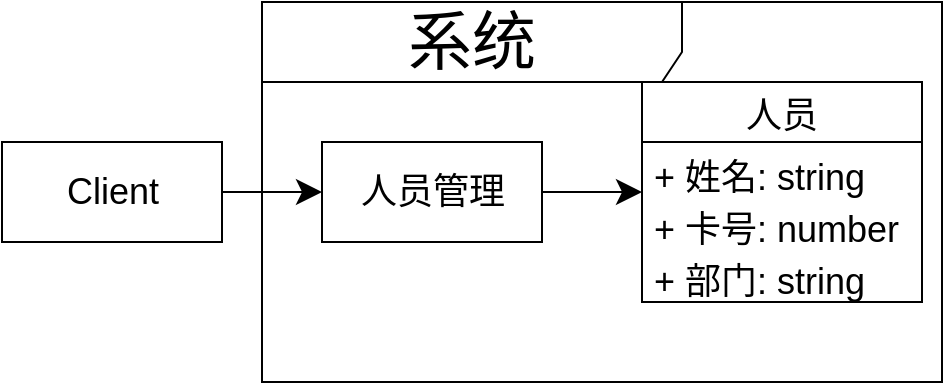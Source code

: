 <mxfile version="14.6.13" type="device"><diagram id="Bfc0rugBsH569nbIfP42" name="第 1 页"><mxGraphModel dx="1773" dy="672" grid="1" gridSize="10" guides="1" tooltips="1" connect="1" arrows="1" fold="1" page="1" pageScale="1" pageWidth="827" pageHeight="1169" math="0" shadow="0"><root><mxCell id="0"/><mxCell id="1" parent="0"/><mxCell id="pGcVfLcboACalzwTkMEj-9" value="&lt;font style=&quot;font-size: 32px&quot;&gt;系统&lt;/font&gt;" style="shape=umlFrame;whiteSpace=wrap;html=1;width=210;height=40;fontSize=32;" parent="1" vertex="1"><mxGeometry x="100" y="170" width="340" height="190" as="geometry"/></mxCell><mxCell id="tE9UcTOnjwwbnKz9Tktc-1" value="人员" style="swimlane;fontStyle=0;childLayout=stackLayout;horizontal=1;startSize=30;fillColor=none;horizontalStack=0;resizeParent=1;resizeParentMax=0;resizeLast=0;collapsible=1;marginBottom=0;fontSize=18;" parent="1" vertex="1"><mxGeometry x="290" y="210" width="140" height="110" as="geometry"/></mxCell><mxCell id="tE9UcTOnjwwbnKz9Tktc-2" value="+ 姓名: string" style="text;strokeColor=none;fillColor=none;align=left;verticalAlign=top;spacingLeft=4;spacingRight=4;overflow=hidden;rotatable=0;points=[[0,0.5],[1,0.5]];portConstraint=eastwest;fontSize=18;" parent="tE9UcTOnjwwbnKz9Tktc-1" vertex="1"><mxGeometry y="30" width="140" height="26" as="geometry"/></mxCell><mxCell id="tE9UcTOnjwwbnKz9Tktc-3" value="+ 卡号: number" style="text;strokeColor=none;fillColor=none;align=left;verticalAlign=top;spacingLeft=4;spacingRight=4;overflow=hidden;rotatable=0;points=[[0,0.5],[1,0.5]];portConstraint=eastwest;fontSize=18;" parent="tE9UcTOnjwwbnKz9Tktc-1" vertex="1"><mxGeometry y="56" width="140" height="26" as="geometry"/></mxCell><mxCell id="tE9UcTOnjwwbnKz9Tktc-4" value="+ 部门: string" style="text;strokeColor=none;fillColor=none;align=left;verticalAlign=top;spacingLeft=4;spacingRight=4;overflow=hidden;rotatable=0;points=[[0,0.5],[1,0.5]];portConstraint=eastwest;fontSize=18;" parent="tE9UcTOnjwwbnKz9Tktc-1" vertex="1"><mxGeometry y="82" width="140" height="28" as="geometry"/></mxCell><mxCell id="pGcVfLcboACalzwTkMEj-6" style="edgeStyle=orthogonalEdgeStyle;rounded=0;orthogonalLoop=1;jettySize=auto;html=1;endSize=10;startSize=10;" parent="1" source="pGcVfLcboACalzwTkMEj-5" target="tE9UcTOnjwwbnKz9Tktc-1" edge="1"><mxGeometry relative="1" as="geometry"/></mxCell><mxCell id="pGcVfLcboACalzwTkMEj-5" value="人员管理" style="html=1;fontSize=18;" parent="1" vertex="1"><mxGeometry x="130" y="240" width="110" height="50" as="geometry"/></mxCell><mxCell id="pGcVfLcboACalzwTkMEj-8" style="edgeStyle=orthogonalEdgeStyle;rounded=0;orthogonalLoop=1;jettySize=auto;html=1;entryX=0;entryY=0.5;entryDx=0;entryDy=0;endSize=10;startSize=10;" parent="1" source="pGcVfLcboACalzwTkMEj-7" target="pGcVfLcboACalzwTkMEj-5" edge="1"><mxGeometry relative="1" as="geometry"/></mxCell><mxCell id="pGcVfLcboACalzwTkMEj-7" value="Client" style="html=1;fontSize=18;" parent="1" vertex="1"><mxGeometry x="-30" y="240" width="110" height="50" as="geometry"/></mxCell></root></mxGraphModel></diagram></mxfile>